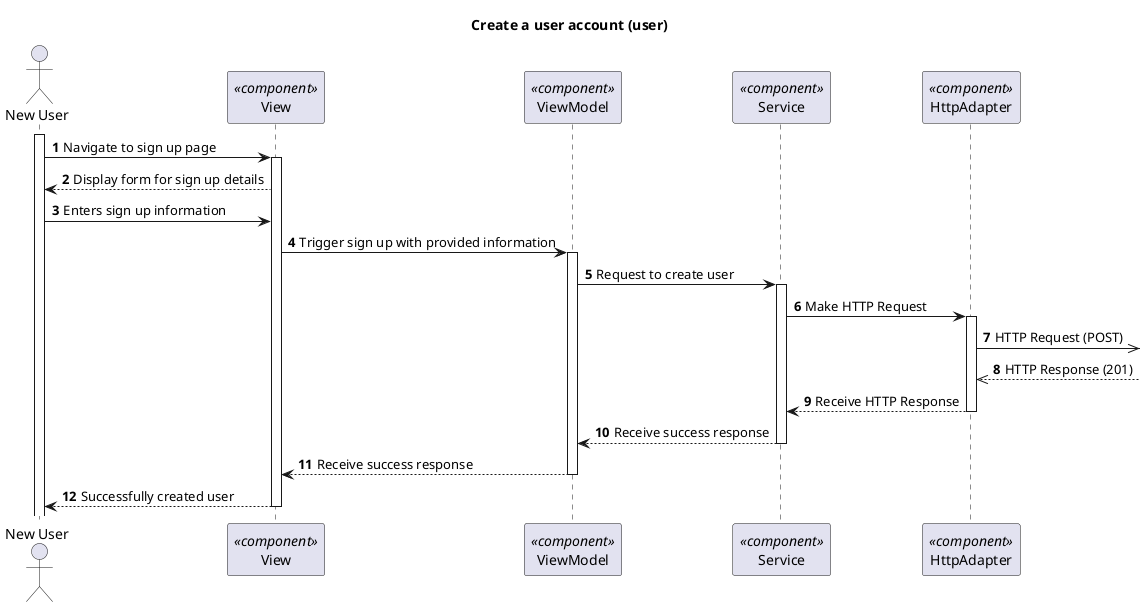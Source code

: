 @startuml Process View - Level 3

autonumber
skinparam packageStyle rect

title Create a user account (user)

actor "New User" as NU
participant "View" as view <<component>>
participant "ViewModel" as viewModel <<component>>
participant "Service" as service <<component>>
participant "HttpAdapter" as httpAdapter <<component>>

activate NU
NU-> view : Navigate to sign up page
activate view
view --> NU : Display form for sign up details
NU -> view : Enters sign up information
view -> viewModel : Trigger sign up with provided information
activate viewModel
viewModel -> service : Request to create user
activate service
service -> httpAdapter : Make HTTP Request
activate httpAdapter
httpAdapter ->> : HTTP Request (POST)
httpAdapter <<-- : HTTP Response (201)
httpAdapter --> service : Receive HTTP Response
deactivate httpAdapter
service --> viewModel : Receive success response
deactivate service
viewModel --> view : Receive success response
deactivate viewModel
view --> NU : Successfully created user
deactivate view
@enduml